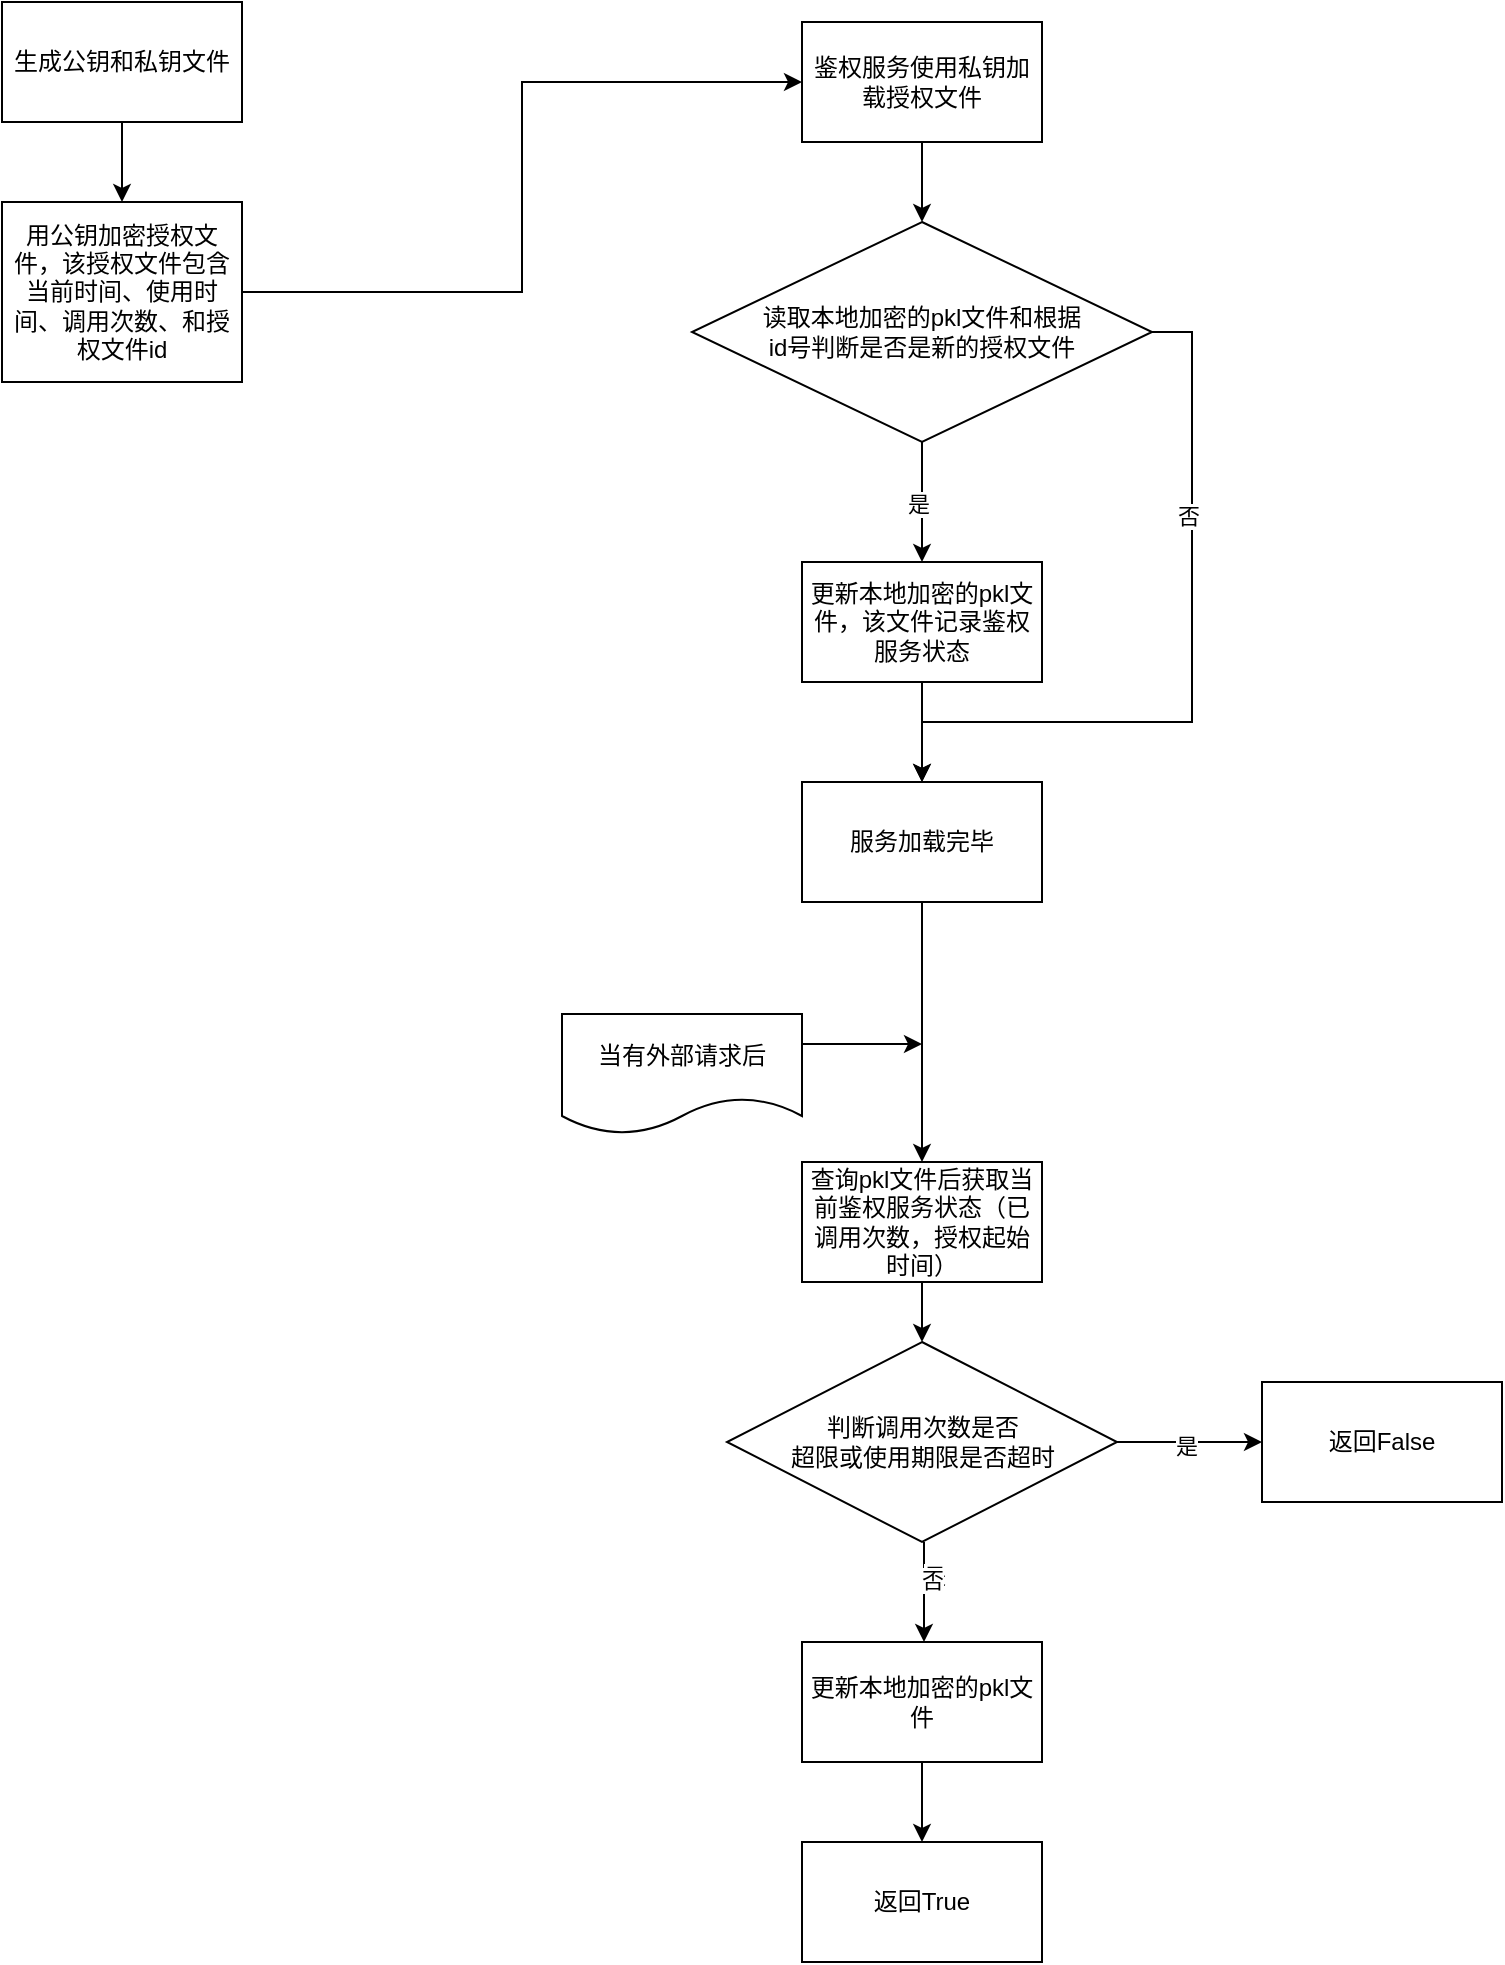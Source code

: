 <mxfile version="24.7.14">
  <diagram name="Page-1" id="jjtNCCXJwxjibi0O1gz5">
    <mxGraphModel dx="2000" dy="1163" grid="1" gridSize="10" guides="1" tooltips="1" connect="1" arrows="1" fold="1" page="1" pageScale="1" pageWidth="850" pageHeight="1100" math="0" shadow="0">
      <root>
        <mxCell id="0" />
        <mxCell id="1" parent="0" />
        <mxCell id="pU8MznzVKb6HY-WG7ddG-3" style="edgeStyle=orthogonalEdgeStyle;rounded=0;orthogonalLoop=1;jettySize=auto;html=1;exitX=0.5;exitY=1;exitDx=0;exitDy=0;entryX=0.5;entryY=0;entryDx=0;entryDy=0;" edge="1" parent="1" source="pU8MznzVKb6HY-WG7ddG-1" target="pU8MznzVKb6HY-WG7ddG-2">
          <mxGeometry relative="1" as="geometry" />
        </mxCell>
        <mxCell id="pU8MznzVKb6HY-WG7ddG-1" value="生成公钥和私钥文件" style="rounded=0;whiteSpace=wrap;html=1;" vertex="1" parent="1">
          <mxGeometry x="110" y="150" width="120" height="60" as="geometry" />
        </mxCell>
        <mxCell id="pU8MznzVKb6HY-WG7ddG-9" style="edgeStyle=orthogonalEdgeStyle;rounded=0;orthogonalLoop=1;jettySize=auto;html=1;exitX=1;exitY=0.5;exitDx=0;exitDy=0;entryX=0;entryY=0.5;entryDx=0;entryDy=0;" edge="1" parent="1" source="pU8MznzVKb6HY-WG7ddG-2" target="pU8MznzVKb6HY-WG7ddG-4">
          <mxGeometry relative="1" as="geometry" />
        </mxCell>
        <mxCell id="pU8MznzVKb6HY-WG7ddG-2" value="用公钥加密授权文件，该授权文件包含当前时间、使用时间、调用次数、和授权文件id" style="rounded=0;whiteSpace=wrap;html=1;" vertex="1" parent="1">
          <mxGeometry x="110" y="250" width="120" height="90" as="geometry" />
        </mxCell>
        <mxCell id="pU8MznzVKb6HY-WG7ddG-6" style="edgeStyle=orthogonalEdgeStyle;rounded=0;orthogonalLoop=1;jettySize=auto;html=1;exitX=0.5;exitY=1;exitDx=0;exitDy=0;entryX=0.5;entryY=0;entryDx=0;entryDy=0;" edge="1" parent="1" source="pU8MznzVKb6HY-WG7ddG-4">
          <mxGeometry relative="1" as="geometry">
            <mxPoint x="570" y="260" as="targetPoint" />
          </mxGeometry>
        </mxCell>
        <mxCell id="pU8MznzVKb6HY-WG7ddG-4" value="鉴权服务使用私钥加载授权文件" style="rounded=0;whiteSpace=wrap;html=1;" vertex="1" parent="1">
          <mxGeometry x="510" y="160" width="120" height="60" as="geometry" />
        </mxCell>
        <mxCell id="pU8MznzVKb6HY-WG7ddG-13" style="edgeStyle=orthogonalEdgeStyle;rounded=0;orthogonalLoop=1;jettySize=auto;html=1;exitX=0.5;exitY=1;exitDx=0;exitDy=0;" edge="1" parent="1" source="pU8MznzVKb6HY-WG7ddG-8" target="pU8MznzVKb6HY-WG7ddG-12">
          <mxGeometry relative="1" as="geometry" />
        </mxCell>
        <mxCell id="pU8MznzVKb6HY-WG7ddG-14" value="是" style="edgeLabel;html=1;align=center;verticalAlign=middle;resizable=0;points=[];" vertex="1" connectable="0" parent="pU8MznzVKb6HY-WG7ddG-13">
          <mxGeometry x="0.033" y="-2" relative="1" as="geometry">
            <mxPoint as="offset" />
          </mxGeometry>
        </mxCell>
        <mxCell id="pU8MznzVKb6HY-WG7ddG-18" style="edgeStyle=orthogonalEdgeStyle;rounded=0;orthogonalLoop=1;jettySize=auto;html=1;exitX=1;exitY=0.5;exitDx=0;exitDy=0;entryX=0.5;entryY=0;entryDx=0;entryDy=0;" edge="1" parent="1" source="pU8MznzVKb6HY-WG7ddG-8">
          <mxGeometry relative="1" as="geometry">
            <mxPoint x="570" y="540" as="targetPoint" />
            <Array as="points">
              <mxPoint x="705" y="315" />
              <mxPoint x="705" y="510" />
              <mxPoint x="570" y="510" />
            </Array>
          </mxGeometry>
        </mxCell>
        <mxCell id="pU8MznzVKb6HY-WG7ddG-19" value="否" style="edgeLabel;html=1;align=center;verticalAlign=middle;resizable=0;points=[];" vertex="1" connectable="0" parent="pU8MznzVKb6HY-WG7ddG-18">
          <mxGeometry x="-0.41" y="-2" relative="1" as="geometry">
            <mxPoint as="offset" />
          </mxGeometry>
        </mxCell>
        <mxCell id="pU8MznzVKb6HY-WG7ddG-8" value="读取本地加密的pkl文件和根据&lt;div&gt;i&lt;span style=&quot;background-color: initial;&quot;&gt;d号判断是否是新的授权文件&lt;/span&gt;&lt;/div&gt;" style="rhombus;whiteSpace=wrap;html=1;" vertex="1" parent="1">
          <mxGeometry x="455" y="260" width="230" height="110" as="geometry" />
        </mxCell>
        <mxCell id="pU8MznzVKb6HY-WG7ddG-16" style="edgeStyle=orthogonalEdgeStyle;rounded=0;orthogonalLoop=1;jettySize=auto;html=1;exitX=0.5;exitY=1;exitDx=0;exitDy=0;" edge="1" parent="1" source="pU8MznzVKb6HY-WG7ddG-12">
          <mxGeometry relative="1" as="geometry">
            <mxPoint x="570" y="540" as="targetPoint" />
          </mxGeometry>
        </mxCell>
        <mxCell id="pU8MznzVKb6HY-WG7ddG-12" value="更新本地加密的pkl文件，该文件记录鉴权服务状态" style="rounded=0;whiteSpace=wrap;html=1;" vertex="1" parent="1">
          <mxGeometry x="510" y="430" width="120" height="60" as="geometry" />
        </mxCell>
        <mxCell id="pU8MznzVKb6HY-WG7ddG-29" style="edgeStyle=orthogonalEdgeStyle;rounded=0;orthogonalLoop=1;jettySize=auto;html=1;exitX=0.5;exitY=1;exitDx=0;exitDy=0;entryX=0.5;entryY=0;entryDx=0;entryDy=0;" edge="1" parent="1" source="pU8MznzVKb6HY-WG7ddG-21" target="pU8MznzVKb6HY-WG7ddG-28">
          <mxGeometry relative="1" as="geometry" />
        </mxCell>
        <mxCell id="pU8MznzVKb6HY-WG7ddG-21" value="服务加载完毕" style="rounded=0;whiteSpace=wrap;html=1;" vertex="1" parent="1">
          <mxGeometry x="510" y="540" width="120" height="60" as="geometry" />
        </mxCell>
        <mxCell id="pU8MznzVKb6HY-WG7ddG-25" style="edgeStyle=orthogonalEdgeStyle;rounded=0;orthogonalLoop=1;jettySize=auto;html=1;exitX=1;exitY=0.25;exitDx=0;exitDy=0;" edge="1" parent="1" source="pU8MznzVKb6HY-WG7ddG-23">
          <mxGeometry relative="1" as="geometry">
            <mxPoint x="570" y="671" as="targetPoint" />
          </mxGeometry>
        </mxCell>
        <mxCell id="pU8MznzVKb6HY-WG7ddG-23" value="当有外部请求后" style="shape=document;whiteSpace=wrap;html=1;boundedLbl=1;" vertex="1" parent="1">
          <mxGeometry x="390" y="656" width="120" height="60" as="geometry" />
        </mxCell>
        <mxCell id="pU8MznzVKb6HY-WG7ddG-31" style="edgeStyle=orthogonalEdgeStyle;rounded=0;orthogonalLoop=1;jettySize=auto;html=1;exitX=0.5;exitY=1;exitDx=0;exitDy=0;" edge="1" parent="1">
          <mxGeometry relative="1" as="geometry">
            <mxPoint x="571" y="970" as="targetPoint" />
            <mxPoint x="571" y="920" as="sourcePoint" />
          </mxGeometry>
        </mxCell>
        <mxCell id="pU8MznzVKb6HY-WG7ddG-33" value="是" style="edgeLabel;html=1;align=center;verticalAlign=middle;resizable=0;points=[];" vertex="1" connectable="0" parent="pU8MznzVKb6HY-WG7ddG-31">
          <mxGeometry x="-0.327" y="5" relative="1" as="geometry">
            <mxPoint as="offset" />
          </mxGeometry>
        </mxCell>
        <mxCell id="pU8MznzVKb6HY-WG7ddG-37" value="否" style="edgeLabel;html=1;align=center;verticalAlign=middle;resizable=0;points=[];" vertex="1" connectable="0" parent="pU8MznzVKb6HY-WG7ddG-31">
          <mxGeometry x="-0.24" y="4" relative="1" as="geometry">
            <mxPoint as="offset" />
          </mxGeometry>
        </mxCell>
        <mxCell id="pU8MznzVKb6HY-WG7ddG-32" style="edgeStyle=orthogonalEdgeStyle;rounded=0;orthogonalLoop=1;jettySize=auto;html=1;exitX=1;exitY=0.5;exitDx=0;exitDy=0;" edge="1" parent="1" source="pU8MznzVKb6HY-WG7ddG-27">
          <mxGeometry relative="1" as="geometry">
            <mxPoint x="740" y="870" as="targetPoint" />
          </mxGeometry>
        </mxCell>
        <mxCell id="pU8MznzVKb6HY-WG7ddG-38" value="是" style="edgeLabel;html=1;align=center;verticalAlign=middle;resizable=0;points=[];" vertex="1" connectable="0" parent="pU8MznzVKb6HY-WG7ddG-32">
          <mxGeometry x="-0.055" y="-2" relative="1" as="geometry">
            <mxPoint as="offset" />
          </mxGeometry>
        </mxCell>
        <mxCell id="pU8MznzVKb6HY-WG7ddG-27" value="判断调用次数是否&lt;div&gt;超限或使用期限是否超时&lt;/div&gt;" style="rhombus;whiteSpace=wrap;html=1;" vertex="1" parent="1">
          <mxGeometry x="472.5" y="820" width="195" height="100" as="geometry" />
        </mxCell>
        <mxCell id="pU8MznzVKb6HY-WG7ddG-30" style="edgeStyle=orthogonalEdgeStyle;rounded=0;orthogonalLoop=1;jettySize=auto;html=1;exitX=0.5;exitY=1;exitDx=0;exitDy=0;entryX=0.5;entryY=0;entryDx=0;entryDy=0;" edge="1" parent="1" source="pU8MznzVKb6HY-WG7ddG-28" target="pU8MznzVKb6HY-WG7ddG-27">
          <mxGeometry relative="1" as="geometry" />
        </mxCell>
        <mxCell id="pU8MznzVKb6HY-WG7ddG-28" value="查询pkl文件后获取当前鉴权服务状态（已调用次数，授权起始时间）" style="rounded=0;whiteSpace=wrap;html=1;" vertex="1" parent="1">
          <mxGeometry x="510" y="730" width="120" height="60" as="geometry" />
        </mxCell>
        <mxCell id="pU8MznzVKb6HY-WG7ddG-35" style="edgeStyle=orthogonalEdgeStyle;rounded=0;orthogonalLoop=1;jettySize=auto;html=1;exitX=0.5;exitY=1;exitDx=0;exitDy=0;" edge="1" parent="1" source="pU8MznzVKb6HY-WG7ddG-34">
          <mxGeometry relative="1" as="geometry">
            <mxPoint x="570" y="1070" as="targetPoint" />
          </mxGeometry>
        </mxCell>
        <mxCell id="pU8MznzVKb6HY-WG7ddG-34" value="更新本地加密的pkl文件" style="rounded=0;whiteSpace=wrap;html=1;" vertex="1" parent="1">
          <mxGeometry x="510" y="970" width="120" height="60" as="geometry" />
        </mxCell>
        <mxCell id="pU8MznzVKb6HY-WG7ddG-36" value="返回True" style="rounded=0;whiteSpace=wrap;html=1;" vertex="1" parent="1">
          <mxGeometry x="510" y="1070" width="120" height="60" as="geometry" />
        </mxCell>
        <mxCell id="pU8MznzVKb6HY-WG7ddG-39" value="返回False" style="rounded=0;whiteSpace=wrap;html=1;" vertex="1" parent="1">
          <mxGeometry x="740" y="840" width="120" height="60" as="geometry" />
        </mxCell>
      </root>
    </mxGraphModel>
  </diagram>
</mxfile>
